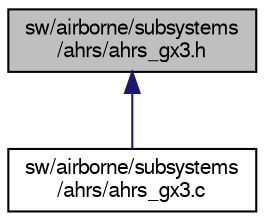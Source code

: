 digraph "sw/airborne/subsystems/ahrs/ahrs_gx3.h"
{
  edge [fontname="FreeSans",fontsize="10",labelfontname="FreeSans",labelfontsize="10"];
  node [fontname="FreeSans",fontsize="10",shape=record];
  Node1 [label="sw/airborne/subsystems\l/ahrs/ahrs_gx3.h",height=0.2,width=0.4,color="black", fillcolor="grey75", style="filled", fontcolor="black"];
  Node1 -> Node2 [dir="back",color="midnightblue",fontsize="10",style="solid",fontname="FreeSans"];
  Node2 [label="sw/airborne/subsystems\l/ahrs/ahrs_gx3.c",height=0.2,width=0.4,color="black", fillcolor="white", style="filled",URL="$ahrs__gx3_8c.html",tooltip="Driver for Microstrain GX3 IMU/AHRS subsystem. "];
}
